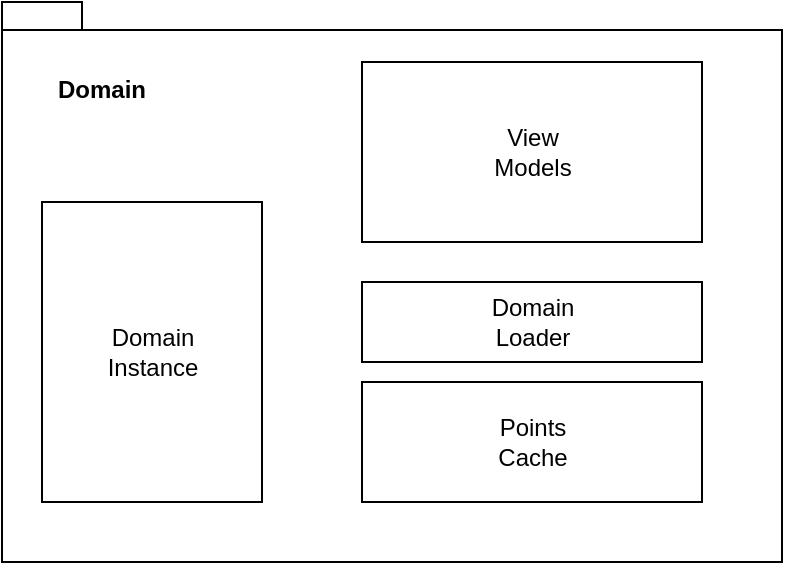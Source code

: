 <mxfile version="13.2.4" type="device"><diagram id="DVSVphZ5KJrkNr9gnJk4" name="Page-1"><mxGraphModel dx="998" dy="548" grid="1" gridSize="10" guides="1" tooltips="1" connect="1" arrows="1" fold="1" page="1" pageScale="1" pageWidth="827" pageHeight="1169" math="0" shadow="0"><root><mxCell id="0"/><mxCell id="1" parent="0"/><mxCell id="_GTtwFvx1xl2hwEW53rZ-1" value="" style="shape=folder;fontStyle=1;spacingTop=10;tabWidth=40;tabHeight=14;tabPosition=left;html=1;" vertex="1" parent="1"><mxGeometry x="180" y="140" width="390" height="280" as="geometry"/></mxCell><mxCell id="_GTtwFvx1xl2hwEW53rZ-2" value="Domain" style="text;align=center;fontStyle=1;verticalAlign=middle;spacingLeft=3;spacingRight=3;strokeColor=none;rotatable=0;points=[[0,0.5],[1,0.5]];portConstraint=eastwest;" vertex="1" parent="1"><mxGeometry x="190" y="170" width="80" height="26" as="geometry"/></mxCell><mxCell id="_GTtwFvx1xl2hwEW53rZ-3" value="Domain &lt;br&gt;Instance" style="html=1;" vertex="1" parent="1"><mxGeometry x="200" y="240" width="110" height="150" as="geometry"/></mxCell><mxCell id="_GTtwFvx1xl2hwEW53rZ-4" value="View&lt;br&gt;Models" style="html=1;" vertex="1" parent="1"><mxGeometry x="360" y="170" width="170" height="90" as="geometry"/></mxCell><mxCell id="_GTtwFvx1xl2hwEW53rZ-5" value="Points &lt;br&gt;Cache" style="html=1;" vertex="1" parent="1"><mxGeometry x="360" y="330" width="170" height="60" as="geometry"/></mxCell><mxCell id="_GTtwFvx1xl2hwEW53rZ-6" value="Domain&lt;br&gt;Loader" style="html=1;" vertex="1" parent="1"><mxGeometry x="360" y="280" width="170" height="40" as="geometry"/></mxCell></root></mxGraphModel></diagram></mxfile>